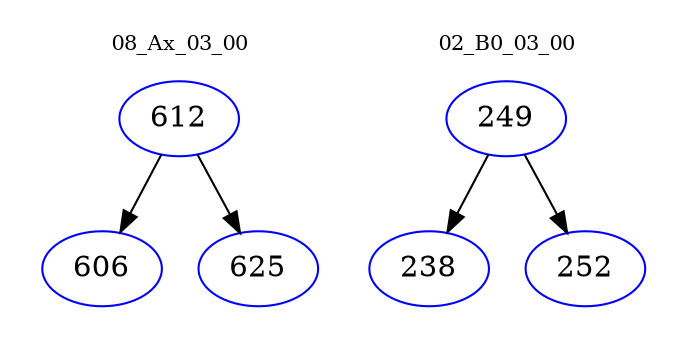 digraph{
subgraph cluster_0 {
color = white
label = "08_Ax_03_00";
fontsize=10;
T0_612 [label="612", color="blue"]
T0_612 -> T0_606 [color="black"]
T0_606 [label="606", color="blue"]
T0_612 -> T0_625 [color="black"]
T0_625 [label="625", color="blue"]
}
subgraph cluster_1 {
color = white
label = "02_B0_03_00";
fontsize=10;
T1_249 [label="249", color="blue"]
T1_249 -> T1_238 [color="black"]
T1_238 [label="238", color="blue"]
T1_249 -> T1_252 [color="black"]
T1_252 [label="252", color="blue"]
}
}
